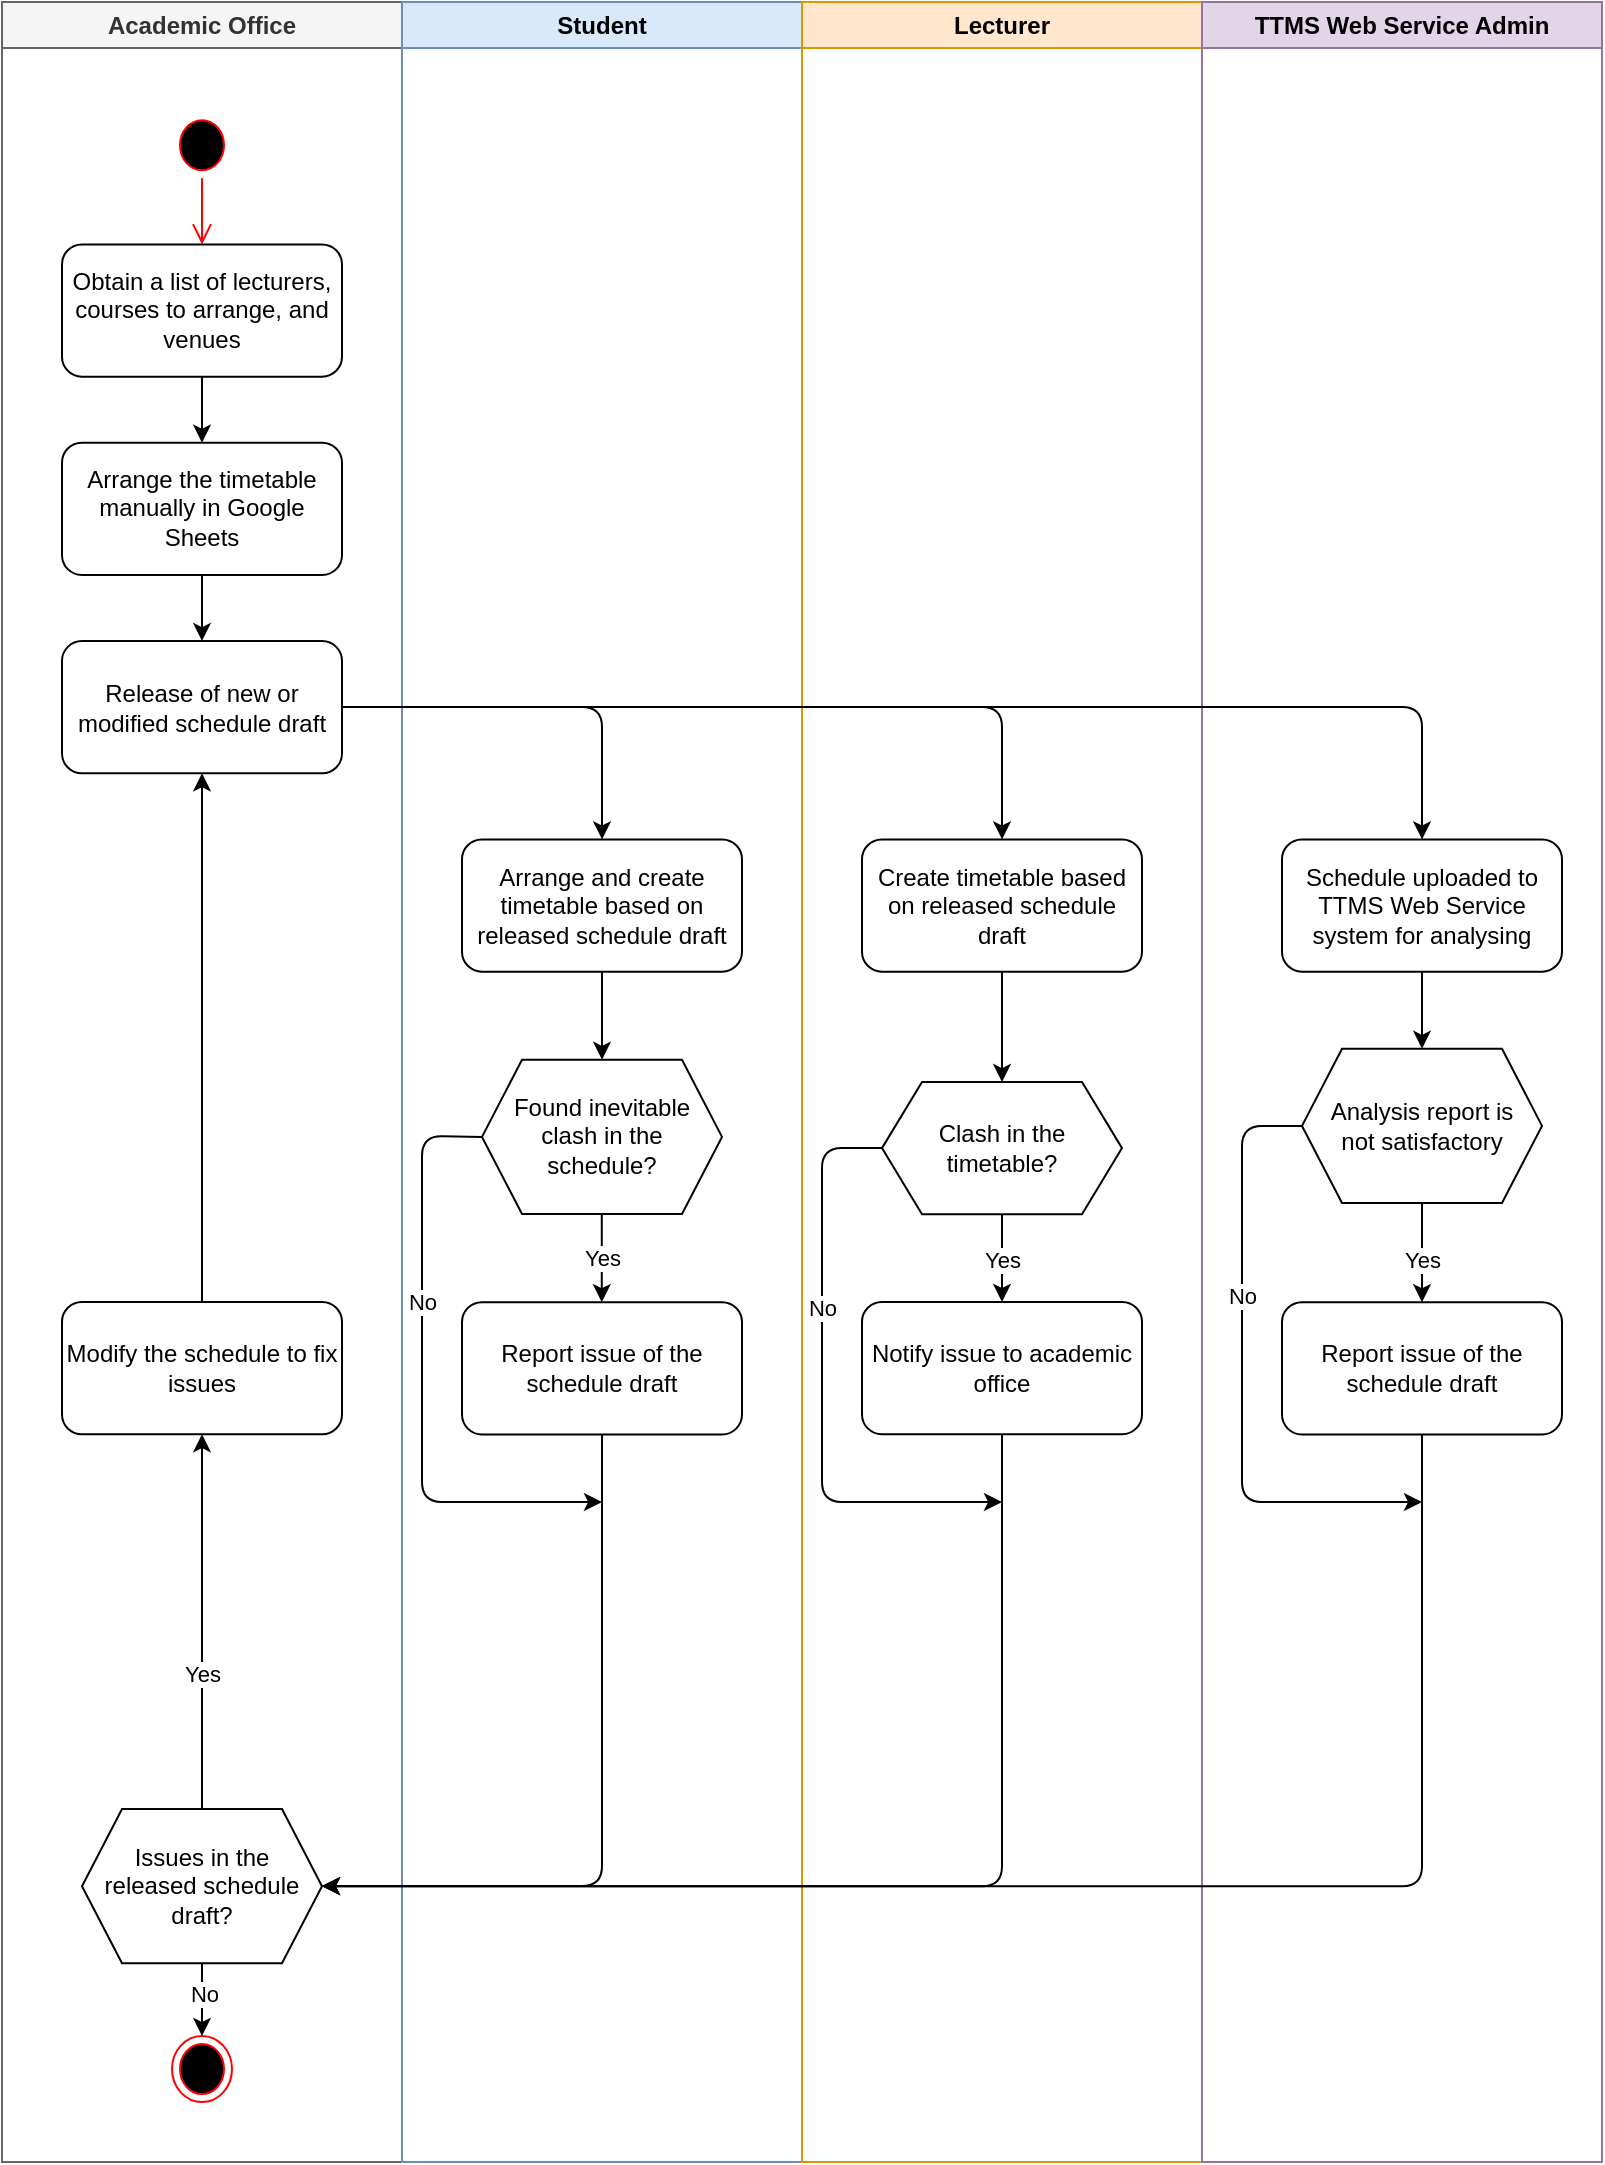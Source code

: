 <mxfile>
    <diagram id="I93nHw0jhPVj3EZKF7NB" name="Page-1">
        <mxGraphModel dx="1049" dy="552" grid="1" gridSize="10" guides="1" tooltips="1" connect="1" arrows="1" fold="1" page="1" pageScale="1" pageWidth="850" pageHeight="1100" math="0" shadow="0">
            <root>
                <mxCell id="0"/>
                <mxCell id="1" parent="0"/>
                <mxCell id="66" value="" style="group" parent="1" vertex="1" connectable="0">
                    <mxGeometry x="190" y="50" width="800" height="1080" as="geometry"/>
                </mxCell>
                <mxCell id="54" value="" style="endArrow=classic;html=1;exitX=0;exitY=0.5;exitDx=0;exitDy=0;" parent="66" source="24" edge="1">
                    <mxGeometry width="50" height="50" relative="1" as="geometry">
                        <mxPoint x="290" y="710" as="sourcePoint"/>
                        <mxPoint x="300" y="750" as="targetPoint"/>
                        <Array as="points">
                            <mxPoint x="210" y="567"/>
                            <mxPoint x="210" y="750"/>
                        </Array>
                    </mxGeometry>
                </mxCell>
                <mxCell id="55" value="No" style="edgeLabel;html=1;align=center;verticalAlign=middle;resizable=0;points=[];" parent="54" vertex="1" connectable="0">
                    <mxGeometry x="-0.258" relative="1" as="geometry">
                        <mxPoint as="offset"/>
                    </mxGeometry>
                </mxCell>
                <mxCell id="2" value="Academic Office" style="swimlane;whiteSpace=wrap;html=1;fillColor=#f5f5f5;fontColor=#333333;strokeColor=#666666;" parent="66" vertex="1">
                    <mxGeometry width="200" height="1080" as="geometry"/>
                </mxCell>
                <mxCell id="7" value="" style="ellipse;html=1;shape=startState;fillColor=#000000;strokeColor=#ff0000;" parent="2" vertex="1">
                    <mxGeometry x="85" y="55.093" width="30" height="33.056" as="geometry"/>
                </mxCell>
                <mxCell id="8" value="" style="edgeStyle=orthogonalEdgeStyle;html=1;verticalAlign=bottom;endArrow=open;endSize=8;strokeColor=#ff0000;" parent="2" source="7" edge="1">
                    <mxGeometry relative="1" as="geometry">
                        <mxPoint x="100" y="121.204" as="targetPoint"/>
                    </mxGeometry>
                </mxCell>
                <mxCell id="9" value="" style="ellipse;html=1;shape=endState;fillColor=#000000;strokeColor=#ff0000;" parent="2" vertex="1">
                    <mxGeometry x="85" y="1016.997" width="30" height="33.056" as="geometry"/>
                </mxCell>
                <mxCell id="14" style="edgeStyle=none;html=1;entryX=0.5;entryY=0;entryDx=0;entryDy=0;" parent="2" source="11" target="13" edge="1">
                    <mxGeometry relative="1" as="geometry"/>
                </mxCell>
                <mxCell id="11" value="Obtain a list of lecturers, courses to arrange, and venues" style="rounded=1;whiteSpace=wrap;html=1;" parent="2" vertex="1">
                    <mxGeometry x="30" y="121.204" width="140" height="66.111" as="geometry"/>
                </mxCell>
                <mxCell id="16" style="edgeStyle=none;html=1;" parent="2" source="13" target="15" edge="1">
                    <mxGeometry relative="1" as="geometry"/>
                </mxCell>
                <mxCell id="13" value="Arrange the timetable manually in Google Sheets" style="rounded=1;whiteSpace=wrap;html=1;" parent="2" vertex="1">
                    <mxGeometry x="30" y="220.37" width="140" height="66.111" as="geometry"/>
                </mxCell>
                <mxCell id="15" value="Release of new or modified schedule draft" style="rounded=1;whiteSpace=wrap;html=1;" parent="2" vertex="1">
                    <mxGeometry x="30" y="319.537" width="140" height="66.111" as="geometry"/>
                </mxCell>
                <mxCell id="47" style="edgeStyle=orthogonalEdgeStyle;html=1;" parent="2" source="44" target="46" edge="1">
                    <mxGeometry relative="1" as="geometry"/>
                </mxCell>
                <mxCell id="48" value="Yes" style="edgeLabel;html=1;align=center;verticalAlign=middle;resizable=0;points=[];" parent="47" vertex="1" connectable="0">
                    <mxGeometry x="-0.28" relative="1" as="geometry">
                        <mxPoint as="offset"/>
                    </mxGeometry>
                </mxCell>
                <mxCell id="64" style="edgeStyle=orthogonalEdgeStyle;html=1;" parent="2" source="44" target="9" edge="1">
                    <mxGeometry relative="1" as="geometry"/>
                </mxCell>
                <mxCell id="65" value="No" style="edgeLabel;html=1;align=center;verticalAlign=middle;resizable=0;points=[];" parent="64" vertex="1" connectable="0">
                    <mxGeometry x="-0.136" y="1" relative="1" as="geometry">
                        <mxPoint as="offset"/>
                    </mxGeometry>
                </mxCell>
                <mxCell id="44" value="Issues in the &lt;br&gt;released schedule draft?" style="shape=hexagon;perimeter=hexagonPerimeter2;whiteSpace=wrap;html=1;fixedSize=1;" parent="2" vertex="1">
                    <mxGeometry x="40" y="903.519" width="120" height="77.13" as="geometry"/>
                </mxCell>
                <mxCell id="63" style="edgeStyle=orthogonalEdgeStyle;html=1;" parent="2" source="46" target="15" edge="1">
                    <mxGeometry relative="1" as="geometry"/>
                </mxCell>
                <mxCell id="46" value="Modify the schedule to fix issues" style="rounded=1;whiteSpace=wrap;html=1;" parent="2" vertex="1">
                    <mxGeometry x="30" y="650.004" width="140" height="66.111" as="geometry"/>
                </mxCell>
                <mxCell id="3" value="Student" style="swimlane;whiteSpace=wrap;html=1;fillColor=#dae8fc;strokeColor=#6c8ebf;" parent="66" vertex="1">
                    <mxGeometry x="200" width="200" height="1080" as="geometry"/>
                </mxCell>
                <mxCell id="29" style="edgeStyle=orthogonalEdgeStyle;html=1;entryX=0.5;entryY=0;entryDx=0;entryDy=0;" parent="3" source="17" target="24" edge="1">
                    <mxGeometry relative="1" as="geometry"/>
                </mxCell>
                <mxCell id="17" value="Arrange and create timetable based on released schedule draft" style="rounded=1;whiteSpace=wrap;html=1;" parent="3" vertex="1">
                    <mxGeometry x="30" y="418.704" width="140" height="66.111" as="geometry"/>
                </mxCell>
                <mxCell id="24" value="Found inevitable clash in&amp;nbsp;the schedule?" style="shape=hexagon;perimeter=hexagonPerimeter2;whiteSpace=wrap;html=1;fixedSize=1;" parent="3" vertex="1">
                    <mxGeometry x="40" y="528.889" width="120" height="77.13" as="geometry"/>
                </mxCell>
                <mxCell id="27" value="Report issue of the schedule draft" style="rounded=1;whiteSpace=wrap;html=1;" parent="3" vertex="1">
                    <mxGeometry x="30" y="650.093" width="140" height="66.111" as="geometry"/>
                </mxCell>
                <mxCell id="30" style="edgeStyle=orthogonalEdgeStyle;html=1;entryX=0.5;entryY=0;entryDx=0;entryDy=0;" parent="3" edge="1">
                    <mxGeometry relative="1" as="geometry">
                        <mxPoint x="99.89" y="606.019" as="sourcePoint"/>
                        <mxPoint x="99.89" y="650.093" as="targetPoint"/>
                        <Array as="points">
                            <mxPoint x="99.89" y="617.037"/>
                            <mxPoint x="99.89" y="617.037"/>
                        </Array>
                    </mxGeometry>
                </mxCell>
                <mxCell id="32" value="Yes" style="edgeLabel;html=1;align=center;verticalAlign=middle;resizable=0;points=[];" parent="30" vertex="1" connectable="0">
                    <mxGeometry x="0.126" relative="1" as="geometry">
                        <mxPoint y="-3" as="offset"/>
                    </mxGeometry>
                </mxCell>
                <mxCell id="4" value="Lecturer" style="swimlane;whiteSpace=wrap;html=1;startSize=23;fillColor=#ffe6cc;strokeColor=#d79b00;" parent="66" vertex="1">
                    <mxGeometry x="400" width="200" height="1080" as="geometry"/>
                </mxCell>
                <mxCell id="37" style="edgeStyle=orthogonalEdgeStyle;html=1;" parent="4" source="18" target="36" edge="1">
                    <mxGeometry relative="1" as="geometry">
                        <mxPoint x="100" y="528.889" as="targetPoint"/>
                    </mxGeometry>
                </mxCell>
                <mxCell id="18" value="Create timetable based on released schedule draft" style="rounded=1;whiteSpace=wrap;html=1;" parent="4" vertex="1">
                    <mxGeometry x="30" y="418.704" width="140" height="66.111" as="geometry"/>
                </mxCell>
                <mxCell id="41" style="edgeStyle=orthogonalEdgeStyle;html=1;" parent="4" source="36" target="40" edge="1">
                    <mxGeometry relative="1" as="geometry"/>
                </mxCell>
                <mxCell id="42" value="Yes" style="edgeLabel;html=1;align=center;verticalAlign=middle;resizable=0;points=[];" parent="41" vertex="1" connectable="0">
                    <mxGeometry x="0.25" relative="1" as="geometry">
                        <mxPoint y="-5" as="offset"/>
                    </mxGeometry>
                </mxCell>
                <mxCell id="36" value="Clash in the timetable?" style="shape=hexagon;perimeter=hexagonPerimeter2;whiteSpace=wrap;html=1;fixedSize=1;" parent="4" vertex="1">
                    <mxGeometry x="40" y="540.003" width="120" height="66.111" as="geometry"/>
                </mxCell>
                <mxCell id="40" value="Notify issue to academic office" style="rounded=1;whiteSpace=wrap;html=1;" parent="4" vertex="1">
                    <mxGeometry x="30" y="649.998" width="140" height="66.111" as="geometry"/>
                </mxCell>
                <mxCell id="56" value="" style="endArrow=classic;html=1;exitX=0;exitY=0.5;exitDx=0;exitDy=0;" parent="4" source="36" edge="1">
                    <mxGeometry width="50" height="50" relative="1" as="geometry">
                        <mxPoint x="40" y="680.454" as="sourcePoint"/>
                        <mxPoint x="100" y="750" as="targetPoint"/>
                        <Array as="points">
                            <mxPoint x="10" y="573"/>
                            <mxPoint x="10" y="750"/>
                        </Array>
                    </mxGeometry>
                </mxCell>
                <mxCell id="57" value="No" style="edgeLabel;html=1;align=center;verticalAlign=middle;resizable=0;points=[];" parent="56" vertex="1" connectable="0">
                    <mxGeometry x="-0.258" relative="1" as="geometry">
                        <mxPoint as="offset"/>
                    </mxGeometry>
                </mxCell>
                <mxCell id="5" value="TTMS Web Service Admin" style="swimlane;whiteSpace=wrap;html=1;startSize=23;fillColor=#e1d5e7;strokeColor=#9673a6;" parent="66" vertex="1">
                    <mxGeometry x="600" width="200" height="1080" as="geometry"/>
                </mxCell>
                <mxCell id="38" style="edgeStyle=orthogonalEdgeStyle;html=1;entryX=0.5;entryY=0;entryDx=0;entryDy=0;" parent="5" source="19" target="26" edge="1">
                    <mxGeometry relative="1" as="geometry"/>
                </mxCell>
                <mxCell id="19" value="Schedule uploaded to TTMS Web Service system for analysing" style="rounded=1;whiteSpace=wrap;html=1;" parent="5" vertex="1">
                    <mxGeometry x="40" y="418.704" width="140" height="66.111" as="geometry"/>
                </mxCell>
                <mxCell id="33" style="edgeStyle=orthogonalEdgeStyle;html=1;" parent="5" source="26" target="28" edge="1">
                    <mxGeometry relative="1" as="geometry"/>
                </mxCell>
                <mxCell id="34" value="Yes" style="edgeLabel;html=1;align=center;verticalAlign=middle;resizable=0;points=[];" parent="33" vertex="1" connectable="0">
                    <mxGeometry x="0.147" y="1" relative="1" as="geometry">
                        <mxPoint x="-1" as="offset"/>
                    </mxGeometry>
                </mxCell>
                <mxCell id="26" value="Analysis report is &lt;br&gt;not satisfactory" style="shape=hexagon;perimeter=hexagonPerimeter2;whiteSpace=wrap;html=1;fixedSize=1;" parent="5" vertex="1">
                    <mxGeometry x="50" y="523.38" width="120" height="77.13" as="geometry"/>
                </mxCell>
                <mxCell id="28" value="Report issue of the schedule draft" style="rounded=1;whiteSpace=wrap;html=1;" parent="5" vertex="1">
                    <mxGeometry x="40" y="650.093" width="140" height="66.111" as="geometry"/>
                </mxCell>
                <mxCell id="58" value="" style="endArrow=classic;html=1;exitX=0;exitY=0.5;exitDx=0;exitDy=0;" parent="5" source="26" edge="1">
                    <mxGeometry width="50" height="50" relative="1" as="geometry">
                        <mxPoint x="50" y="570.148" as="sourcePoint"/>
                        <mxPoint x="110" y="750" as="targetPoint"/>
                        <Array as="points">
                            <mxPoint x="20" y="562"/>
                            <mxPoint x="20" y="657"/>
                            <mxPoint x="20" y="750"/>
                        </Array>
                    </mxGeometry>
                </mxCell>
                <mxCell id="59" value="No" style="edgeLabel;html=1;align=center;verticalAlign=middle;resizable=0;points=[];" parent="58" vertex="1" connectable="0">
                    <mxGeometry x="-0.258" relative="1" as="geometry">
                        <mxPoint as="offset"/>
                    </mxGeometry>
                </mxCell>
                <mxCell id="20" style="edgeStyle=orthogonalEdgeStyle;html=1;entryX=0.5;entryY=0;entryDx=0;entryDy=0;" parent="66" source="15" target="17" edge="1">
                    <mxGeometry relative="1" as="geometry"/>
                </mxCell>
                <mxCell id="21" style="edgeStyle=orthogonalEdgeStyle;html=1;" parent="66" source="15" target="18" edge="1">
                    <mxGeometry relative="1" as="geometry"/>
                </mxCell>
                <mxCell id="22" style="edgeStyle=orthogonalEdgeStyle;html=1;" parent="66" source="15" target="19" edge="1">
                    <mxGeometry relative="1" as="geometry"/>
                </mxCell>
                <mxCell id="49" style="edgeStyle=orthogonalEdgeStyle;html=1;" parent="66" source="27" target="44" edge="1">
                    <mxGeometry relative="1" as="geometry">
                        <Array as="points">
                            <mxPoint x="300" y="942"/>
                        </Array>
                    </mxGeometry>
                </mxCell>
                <mxCell id="50" style="edgeStyle=orthogonalEdgeStyle;html=1;entryX=1;entryY=0.5;entryDx=0;entryDy=0;" parent="66" source="40" target="44" edge="1">
                    <mxGeometry relative="1" as="geometry">
                        <Array as="points">
                            <mxPoint x="500" y="942"/>
                        </Array>
                    </mxGeometry>
                </mxCell>
                <mxCell id="51" style="edgeStyle=orthogonalEdgeStyle;html=1;entryX=1;entryY=0.5;entryDx=0;entryDy=0;" parent="66" source="28" target="44" edge="1">
                    <mxGeometry relative="1" as="geometry">
                        <Array as="points">
                            <mxPoint x="710" y="942"/>
                        </Array>
                    </mxGeometry>
                </mxCell>
            </root>
        </mxGraphModel>
    </diagram>
</mxfile>